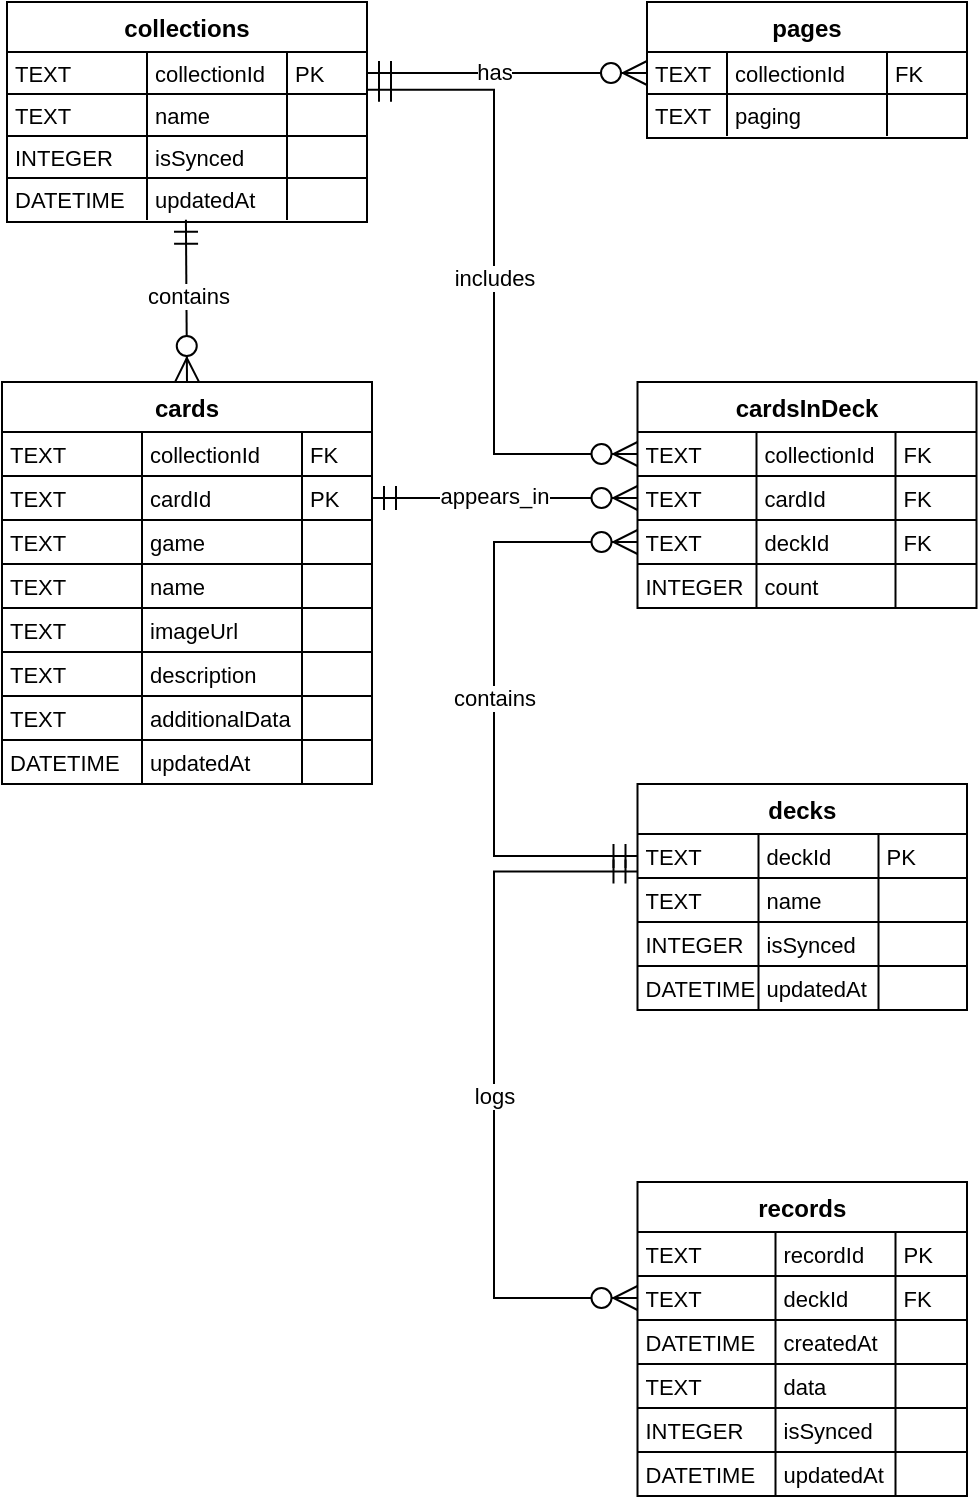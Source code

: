 <mxfile>
    <diagram id="4NlOBaY4NelecVMm24i9" name="Page-1">
        <mxGraphModel dx="-519" dy="489" grid="1" gridSize="10" guides="1" tooltips="1" connect="1" arrows="1" fold="1" page="1" pageScale="1" pageWidth="1100" pageHeight="850" math="0" shadow="0">
            <root>
                <mxCell id="0"/>
                <mxCell id="1" parent="0"/>
                <mxCell id="246" value="pages" style="shape=table;startSize=25;container=1;collapsible=0;childLayout=tableLayout;fixedRows=1;rowLines=1;fontStyle=1;align=center;resizeLast=1;fillColor=default;" parent="1" vertex="1">
                    <mxGeometry x="1728.5" y="52" width="160" height="68" as="geometry"/>
                </mxCell>
                <mxCell id="247" style="shape=tableRow;horizontal=0;startSize=0;swimlaneHead=0;swimlaneBody=0;fillColor=none;collapsible=0;dropTarget=0;points=[[0,0.5],[1,0.5]];portConstraint=eastwest;top=0;left=0;right=0;bottom=0;" parent="246" vertex="1">
                    <mxGeometry y="25" width="160" height="21" as="geometry"/>
                </mxCell>
                <mxCell id="248" value="TEXT" style="shape=partialRectangle;connectable=0;fillColor=none;top=0;left=0;bottom=0;right=0;align=left;spacingLeft=2;overflow=hidden;fontSize=11;" parent="247" vertex="1">
                    <mxGeometry width="40" height="21" as="geometry">
                        <mxRectangle width="40" height="21" as="alternateBounds"/>
                    </mxGeometry>
                </mxCell>
                <mxCell id="249" value="collectionId" style="shape=partialRectangle;connectable=0;fillColor=none;top=0;left=0;bottom=0;right=0;align=left;spacingLeft=2;overflow=hidden;fontSize=11;" parent="247" vertex="1">
                    <mxGeometry x="40" width="80" height="21" as="geometry">
                        <mxRectangle width="80" height="21" as="alternateBounds"/>
                    </mxGeometry>
                </mxCell>
                <mxCell id="250" value="FK" style="shape=partialRectangle;connectable=0;fillColor=none;top=0;left=0;bottom=0;right=0;align=left;spacingLeft=2;overflow=hidden;fontSize=11;" parent="247" vertex="1">
                    <mxGeometry x="120" width="40" height="21" as="geometry">
                        <mxRectangle width="40" height="21" as="alternateBounds"/>
                    </mxGeometry>
                </mxCell>
                <mxCell id="251" style="shape=tableRow;horizontal=0;startSize=0;swimlaneHead=0;swimlaneBody=0;fillColor=none;collapsible=0;dropTarget=0;points=[[0,0.5],[1,0.5]];portConstraint=eastwest;top=0;left=0;right=0;bottom=0;" parent="246" vertex="1">
                    <mxGeometry y="46" width="160" height="21" as="geometry"/>
                </mxCell>
                <mxCell id="252" value="TEXT" style="shape=partialRectangle;connectable=0;fillColor=none;top=0;left=0;bottom=0;right=0;align=left;spacingLeft=2;overflow=hidden;fontSize=11;" parent="251" vertex="1">
                    <mxGeometry width="40" height="21" as="geometry">
                        <mxRectangle width="40" height="21" as="alternateBounds"/>
                    </mxGeometry>
                </mxCell>
                <mxCell id="253" value="paging" style="shape=partialRectangle;connectable=0;fillColor=none;top=0;left=0;bottom=0;right=0;align=left;spacingLeft=2;overflow=hidden;fontSize=11;" parent="251" vertex="1">
                    <mxGeometry x="40" width="80" height="21" as="geometry">
                        <mxRectangle width="80" height="21" as="alternateBounds"/>
                    </mxGeometry>
                </mxCell>
                <mxCell id="254" value="" style="shape=partialRectangle;connectable=0;fillColor=none;top=0;left=0;bottom=0;right=0;align=left;spacingLeft=2;overflow=hidden;fontSize=11;" parent="251" vertex="1">
                    <mxGeometry x="120" width="40" height="21" as="geometry">
                        <mxRectangle width="40" height="21" as="alternateBounds"/>
                    </mxGeometry>
                </mxCell>
                <mxCell id="255" value="records" style="shape=table;startSize=25;container=1;collapsible=0;childLayout=tableLayout;fixedRows=1;rowLines=1;fontStyle=1;align=center;resizeLast=1;fillColor=default;" parent="1" vertex="1">
                    <mxGeometry x="1723.75" y="642" width="164.75" height="157" as="geometry"/>
                </mxCell>
                <mxCell id="256" style="shape=tableRow;horizontal=0;startSize=0;swimlaneHead=0;swimlaneBody=0;fillColor=none;collapsible=0;dropTarget=0;points=[[0,0.5],[1,0.5]];portConstraint=eastwest;top=0;left=0;right=0;bottom=0;" parent="255" vertex="1">
                    <mxGeometry y="25" width="164.75" height="22" as="geometry"/>
                </mxCell>
                <mxCell id="257" value="TEXT" style="shape=partialRectangle;connectable=0;fillColor=none;top=0;left=0;bottom=0;right=0;align=left;spacingLeft=2;overflow=hidden;fontSize=11;" parent="256" vertex="1">
                    <mxGeometry width="69" height="22" as="geometry">
                        <mxRectangle width="69" height="22" as="alternateBounds"/>
                    </mxGeometry>
                </mxCell>
                <mxCell id="258" value="recordId" style="shape=partialRectangle;connectable=0;fillColor=none;top=0;left=0;bottom=0;right=0;align=left;spacingLeft=2;overflow=hidden;fontSize=11;" parent="256" vertex="1">
                    <mxGeometry x="69" width="60" height="22" as="geometry">
                        <mxRectangle width="60" height="22" as="alternateBounds"/>
                    </mxGeometry>
                </mxCell>
                <mxCell id="259" value="PK" style="shape=partialRectangle;connectable=0;fillColor=none;top=0;left=0;bottom=0;right=0;align=left;spacingLeft=2;overflow=hidden;fontSize=11;" parent="256" vertex="1">
                    <mxGeometry x="129" width="35.75" height="22" as="geometry">
                        <mxRectangle width="35.75" height="22" as="alternateBounds"/>
                    </mxGeometry>
                </mxCell>
                <mxCell id="423" style="shape=tableRow;horizontal=0;startSize=0;swimlaneHead=0;swimlaneBody=0;fillColor=none;collapsible=0;dropTarget=0;points=[[0,0.5],[1,0.5]];portConstraint=eastwest;top=0;left=0;right=0;bottom=0;" parent="255" vertex="1">
                    <mxGeometry y="47" width="164.75" height="22" as="geometry"/>
                </mxCell>
                <mxCell id="424" value="TEXT" style="shape=partialRectangle;connectable=0;fillColor=none;top=0;left=0;bottom=0;right=0;align=left;spacingLeft=2;overflow=hidden;fontSize=11;" parent="423" vertex="1">
                    <mxGeometry width="69" height="22" as="geometry">
                        <mxRectangle width="69" height="22" as="alternateBounds"/>
                    </mxGeometry>
                </mxCell>
                <mxCell id="425" value="deckId" style="shape=partialRectangle;connectable=0;fillColor=none;top=0;left=0;bottom=0;right=0;align=left;spacingLeft=2;overflow=hidden;fontSize=11;" parent="423" vertex="1">
                    <mxGeometry x="69" width="60" height="22" as="geometry">
                        <mxRectangle width="60" height="22" as="alternateBounds"/>
                    </mxGeometry>
                </mxCell>
                <mxCell id="426" value="FK" style="shape=partialRectangle;connectable=0;fillColor=none;top=0;left=0;bottom=0;right=0;align=left;spacingLeft=2;overflow=hidden;fontSize=11;" parent="423" vertex="1">
                    <mxGeometry x="129" width="35.75" height="22" as="geometry">
                        <mxRectangle width="35.75" height="22" as="alternateBounds"/>
                    </mxGeometry>
                </mxCell>
                <mxCell id="260" style="shape=tableRow;horizontal=0;startSize=0;swimlaneHead=0;swimlaneBody=0;fillColor=none;collapsible=0;dropTarget=0;points=[[0,0.5],[1,0.5]];portConstraint=eastwest;top=0;left=0;right=0;bottom=0;" parent="255" vertex="1">
                    <mxGeometry y="69" width="164.75" height="22" as="geometry"/>
                </mxCell>
                <mxCell id="261" value="DATETIME" style="shape=partialRectangle;connectable=0;fillColor=none;top=0;left=0;bottom=0;right=0;align=left;spacingLeft=2;overflow=hidden;fontSize=11;" parent="260" vertex="1">
                    <mxGeometry width="69" height="22" as="geometry">
                        <mxRectangle width="69" height="22" as="alternateBounds"/>
                    </mxGeometry>
                </mxCell>
                <mxCell id="262" value="createdAt" style="shape=partialRectangle;connectable=0;fillColor=none;top=0;left=0;bottom=0;right=0;align=left;spacingLeft=2;overflow=hidden;fontSize=11;" parent="260" vertex="1">
                    <mxGeometry x="69" width="60" height="22" as="geometry">
                        <mxRectangle width="60" height="22" as="alternateBounds"/>
                    </mxGeometry>
                </mxCell>
                <mxCell id="263" value="" style="shape=partialRectangle;connectable=0;fillColor=none;top=0;left=0;bottom=0;right=0;align=left;spacingLeft=2;overflow=hidden;fontSize=11;" parent="260" vertex="1">
                    <mxGeometry x="129" width="35.75" height="22" as="geometry">
                        <mxRectangle width="35.75" height="22" as="alternateBounds"/>
                    </mxGeometry>
                </mxCell>
                <mxCell id="264" style="shape=tableRow;horizontal=0;startSize=0;swimlaneHead=0;swimlaneBody=0;fillColor=none;collapsible=0;dropTarget=0;points=[[0,0.5],[1,0.5]];portConstraint=eastwest;top=0;left=0;right=0;bottom=0;" parent="255" vertex="1">
                    <mxGeometry y="91" width="164.75" height="22" as="geometry"/>
                </mxCell>
                <mxCell id="265" value="TEXT" style="shape=partialRectangle;connectable=0;fillColor=none;top=0;left=0;bottom=0;right=0;align=left;spacingLeft=2;overflow=hidden;fontSize=11;" parent="264" vertex="1">
                    <mxGeometry width="69" height="22" as="geometry">
                        <mxRectangle width="69" height="22" as="alternateBounds"/>
                    </mxGeometry>
                </mxCell>
                <mxCell id="266" value="data" style="shape=partialRectangle;connectable=0;fillColor=none;top=0;left=0;bottom=0;right=0;align=left;spacingLeft=2;overflow=hidden;fontSize=11;" parent="264" vertex="1">
                    <mxGeometry x="69" width="60" height="22" as="geometry">
                        <mxRectangle width="60" height="22" as="alternateBounds"/>
                    </mxGeometry>
                </mxCell>
                <mxCell id="267" value="" style="shape=partialRectangle;connectable=0;fillColor=none;top=0;left=0;bottom=0;right=0;align=left;spacingLeft=2;overflow=hidden;fontSize=11;" parent="264" vertex="1">
                    <mxGeometry x="129" width="35.75" height="22" as="geometry">
                        <mxRectangle width="35.75" height="22" as="alternateBounds"/>
                    </mxGeometry>
                </mxCell>
                <mxCell id="431" style="shape=tableRow;horizontal=0;startSize=0;swimlaneHead=0;swimlaneBody=0;fillColor=none;collapsible=0;dropTarget=0;points=[[0,0.5],[1,0.5]];portConstraint=eastwest;top=0;left=0;right=0;bottom=0;" parent="255" vertex="1">
                    <mxGeometry y="113" width="164.75" height="22" as="geometry"/>
                </mxCell>
                <mxCell id="432" value="INTEGER" style="shape=partialRectangle;connectable=0;fillColor=none;top=0;left=0;bottom=0;right=0;align=left;spacingLeft=2;overflow=hidden;fontSize=11;" parent="431" vertex="1">
                    <mxGeometry width="69" height="22" as="geometry">
                        <mxRectangle width="69" height="22" as="alternateBounds"/>
                    </mxGeometry>
                </mxCell>
                <mxCell id="433" value="isSynced" style="shape=partialRectangle;connectable=0;fillColor=none;top=0;left=0;bottom=0;right=0;align=left;spacingLeft=2;overflow=hidden;fontSize=11;" parent="431" vertex="1">
                    <mxGeometry x="69" width="60" height="22" as="geometry">
                        <mxRectangle width="60" height="22" as="alternateBounds"/>
                    </mxGeometry>
                </mxCell>
                <mxCell id="434" style="shape=partialRectangle;connectable=0;fillColor=none;top=0;left=0;bottom=0;right=0;align=left;spacingLeft=2;overflow=hidden;fontSize=11;" parent="431" vertex="1">
                    <mxGeometry x="129" width="35.75" height="22" as="geometry">
                        <mxRectangle width="35.75" height="22" as="alternateBounds"/>
                    </mxGeometry>
                </mxCell>
                <mxCell id="427" style="shape=tableRow;horizontal=0;startSize=0;swimlaneHead=0;swimlaneBody=0;fillColor=none;collapsible=0;dropTarget=0;points=[[0,0.5],[1,0.5]];portConstraint=eastwest;top=0;left=0;right=0;bottom=0;" parent="255" vertex="1">
                    <mxGeometry y="135" width="164.75" height="22" as="geometry"/>
                </mxCell>
                <mxCell id="428" value="DATETIME" style="shape=partialRectangle;connectable=0;fillColor=none;top=0;left=0;bottom=0;right=0;align=left;spacingLeft=2;overflow=hidden;fontSize=11;" parent="427" vertex="1">
                    <mxGeometry width="69" height="22" as="geometry">
                        <mxRectangle width="69" height="22" as="alternateBounds"/>
                    </mxGeometry>
                </mxCell>
                <mxCell id="429" value="updatedAt" style="shape=partialRectangle;connectable=0;fillColor=none;top=0;left=0;bottom=0;right=0;align=left;spacingLeft=2;overflow=hidden;fontSize=11;" parent="427" vertex="1">
                    <mxGeometry x="69" width="60" height="22" as="geometry">
                        <mxRectangle width="60" height="22" as="alternateBounds"/>
                    </mxGeometry>
                </mxCell>
                <mxCell id="430" style="shape=partialRectangle;connectable=0;fillColor=none;top=0;left=0;bottom=0;right=0;align=left;spacingLeft=2;overflow=hidden;fontSize=11;" parent="427" vertex="1">
                    <mxGeometry x="129" width="35.75" height="22" as="geometry">
                        <mxRectangle width="35.75" height="22" as="alternateBounds"/>
                    </mxGeometry>
                </mxCell>
                <mxCell id="305" value="" style="startArrow=ERmandOne;startSize=10;;endArrow=ERzeroToMany;endSize=10;;exitX=1;exitY=0.901;entryX=0;entryY=0.5;rounded=0;entryDx=0;entryDy=0;exitDx=0;exitDy=0;edgeStyle=orthogonalEdgeStyle;exitPerimeter=0;" parent="1" source="311" target="350" edge="1">
                    <mxGeometry relative="1" as="geometry">
                        <Array as="points">
                            <mxPoint x="1652" y="96"/>
                            <mxPoint x="1652" y="278"/>
                        </Array>
                    </mxGeometry>
                </mxCell>
                <mxCell id="376" value="&lt;span style=&quot;color: rgb(0, 0, 0);&quot;&gt;includes&lt;/span&gt;" style="edgeLabel;html=1;align=center;verticalAlign=middle;resizable=0;points=[];" parent="305" vertex="1" connectable="0">
                    <mxGeometry x="-0.055" y="-2" relative="1" as="geometry">
                        <mxPoint x="2" y="7" as="offset"/>
                    </mxGeometry>
                </mxCell>
                <mxCell id="306" value="" style="startArrow=ERmandOne;startSize=10;;endArrow=ERzeroToMany;endSize=10;;exitX=1;exitY=0.5;rounded=0;exitDx=0;exitDy=0;entryX=0;entryY=0.5;entryDx=0;entryDy=0;edgeStyle=orthogonalEdgeStyle;" parent="1" source="311" target="247" edge="1">
                    <mxGeometry x="0.01" relative="1" as="geometry">
                        <mxPoint as="offset"/>
                        <mxPoint x="1283.5" y="248" as="targetPoint"/>
                    </mxGeometry>
                </mxCell>
                <mxCell id="307" value="&lt;span style=&quot;color: rgb(0, 0, 0);&quot;&gt;has&lt;/span&gt;" style="edgeLabel;html=1;align=center;verticalAlign=middle;resizable=0;points=[];labelBackgroundColor=default;" parent="306" vertex="1" connectable="0">
                    <mxGeometry x="-0.118" relative="1" as="geometry">
                        <mxPoint x="2" y="-1" as="offset"/>
                    </mxGeometry>
                </mxCell>
                <mxCell id="308" value="" style="curved=1;startArrow=ERmandOne;startSize=10;;endArrow=ERzeroToMany;endSize=10;;exitX=0.497;exitY=0.994;rounded=0;exitDx=0;exitDy=0;exitPerimeter=0;entryX=0.5;entryY=0;entryDx=0;entryDy=0;" parent="1" source="319" target="323" edge="1">
                    <mxGeometry x="0.157" y="-23" relative="1" as="geometry">
                        <Array as="points"/>
                        <mxPoint x="1146.7" y="103.7" as="sourcePoint"/>
                        <mxPoint x="1276.862" y="249.381" as="targetPoint"/>
                        <mxPoint as="offset"/>
                    </mxGeometry>
                </mxCell>
                <mxCell id="375" value="&lt;span style=&quot;color: rgb(0, 0, 0);&quot;&gt;contains&lt;/span&gt;" style="edgeLabel;html=1;align=center;verticalAlign=middle;resizable=0;points=[];" parent="308" vertex="1" connectable="0">
                    <mxGeometry x="-0.116" y="-1" relative="1" as="geometry">
                        <mxPoint x="2" y="2" as="offset"/>
                    </mxGeometry>
                </mxCell>
                <mxCell id="310" value="collections" style="shape=table;startSize=25;container=1;collapsible=0;childLayout=tableLayout;fixedRows=1;rowLines=1;fontStyle=1;align=center;resizeLast=1;fillColor=default;" parent="1" vertex="1">
                    <mxGeometry x="1408.5" y="52" width="180" height="110" as="geometry"/>
                </mxCell>
                <mxCell id="311" style="shape=tableRow;horizontal=0;startSize=0;swimlaneHead=0;swimlaneBody=0;fillColor=none;collapsible=0;dropTarget=0;points=[[0,0.5],[1,0.5]];portConstraint=eastwest;top=0;left=0;right=0;bottom=0;" parent="310" vertex="1">
                    <mxGeometry y="25" width="180" height="21" as="geometry"/>
                </mxCell>
                <mxCell id="312" value="TEXT" style="shape=partialRectangle;connectable=0;fillColor=none;top=0;left=0;bottom=0;right=0;align=left;spacingLeft=2;overflow=hidden;fontSize=11;" parent="311" vertex="1">
                    <mxGeometry width="70" height="21" as="geometry">
                        <mxRectangle width="70" height="21" as="alternateBounds"/>
                    </mxGeometry>
                </mxCell>
                <mxCell id="313" value="collectionId" style="shape=partialRectangle;connectable=0;fillColor=none;top=0;left=0;bottom=0;right=0;align=left;spacingLeft=2;overflow=hidden;fontSize=11;" parent="311" vertex="1">
                    <mxGeometry x="70" width="70" height="21" as="geometry">
                        <mxRectangle width="70" height="21" as="alternateBounds"/>
                    </mxGeometry>
                </mxCell>
                <mxCell id="314" value="PK" style="shape=partialRectangle;connectable=0;fillColor=none;top=0;left=0;bottom=0;right=0;align=left;spacingLeft=2;overflow=hidden;fontSize=11;" parent="311" vertex="1">
                    <mxGeometry x="140" width="40" height="21" as="geometry">
                        <mxRectangle width="40" height="21" as="alternateBounds"/>
                    </mxGeometry>
                </mxCell>
                <mxCell id="315" style="shape=tableRow;horizontal=0;startSize=0;swimlaneHead=0;swimlaneBody=0;fillColor=none;collapsible=0;dropTarget=0;points=[[0,0.5],[1,0.5]];portConstraint=eastwest;top=0;left=0;right=0;bottom=0;" parent="310" vertex="1">
                    <mxGeometry y="46" width="180" height="21" as="geometry"/>
                </mxCell>
                <mxCell id="316" value="TEXT" style="shape=partialRectangle;connectable=0;fillColor=none;top=0;left=0;bottom=0;right=0;align=left;spacingLeft=2;overflow=hidden;fontSize=11;" parent="315" vertex="1">
                    <mxGeometry width="70" height="21" as="geometry">
                        <mxRectangle width="70" height="21" as="alternateBounds"/>
                    </mxGeometry>
                </mxCell>
                <mxCell id="317" value="name" style="shape=partialRectangle;connectable=0;fillColor=none;top=0;left=0;bottom=0;right=0;align=left;spacingLeft=2;overflow=hidden;fontSize=11;" parent="315" vertex="1">
                    <mxGeometry x="70" width="70" height="21" as="geometry">
                        <mxRectangle width="70" height="21" as="alternateBounds"/>
                    </mxGeometry>
                </mxCell>
                <mxCell id="318" value="" style="shape=partialRectangle;connectable=0;fillColor=none;top=0;left=0;bottom=0;right=0;align=left;spacingLeft=2;overflow=hidden;fontSize=11;" parent="315" vertex="1">
                    <mxGeometry x="140" width="40" height="21" as="geometry">
                        <mxRectangle width="40" height="21" as="alternateBounds"/>
                    </mxGeometry>
                </mxCell>
                <mxCell id="397" style="shape=tableRow;horizontal=0;startSize=0;swimlaneHead=0;swimlaneBody=0;fillColor=none;collapsible=0;dropTarget=0;points=[[0,0.5],[1,0.5]];portConstraint=eastwest;top=0;left=0;right=0;bottom=0;" parent="310" vertex="1">
                    <mxGeometry y="67" width="180" height="21" as="geometry"/>
                </mxCell>
                <mxCell id="398" value="INTEGER" style="shape=partialRectangle;connectable=0;fillColor=none;top=0;left=0;bottom=0;right=0;align=left;spacingLeft=2;overflow=hidden;fontSize=11;" parent="397" vertex="1">
                    <mxGeometry width="70" height="21" as="geometry">
                        <mxRectangle width="70" height="21" as="alternateBounds"/>
                    </mxGeometry>
                </mxCell>
                <mxCell id="399" value="isSynced" style="shape=partialRectangle;connectable=0;fillColor=none;top=0;left=0;bottom=0;right=0;align=left;spacingLeft=2;overflow=hidden;fontSize=11;" parent="397" vertex="1">
                    <mxGeometry x="70" width="70" height="21" as="geometry">
                        <mxRectangle width="70" height="21" as="alternateBounds"/>
                    </mxGeometry>
                </mxCell>
                <mxCell id="400" style="shape=partialRectangle;connectable=0;fillColor=none;top=0;left=0;bottom=0;right=0;align=left;spacingLeft=2;overflow=hidden;fontSize=11;" parent="397" vertex="1">
                    <mxGeometry x="140" width="40" height="21" as="geometry">
                        <mxRectangle width="40" height="21" as="alternateBounds"/>
                    </mxGeometry>
                </mxCell>
                <mxCell id="319" style="shape=tableRow;horizontal=0;startSize=0;swimlaneHead=0;swimlaneBody=0;fillColor=none;collapsible=0;dropTarget=0;points=[[0,0.5],[1,0.5]];portConstraint=eastwest;top=0;left=0;right=0;bottom=0;" parent="310" vertex="1">
                    <mxGeometry y="88" width="180" height="21" as="geometry"/>
                </mxCell>
                <mxCell id="320" value="DATETIME" style="shape=partialRectangle;connectable=0;fillColor=none;top=0;left=0;bottom=0;right=0;align=left;spacingLeft=2;overflow=hidden;fontSize=11;" parent="319" vertex="1">
                    <mxGeometry width="70" height="21" as="geometry">
                        <mxRectangle width="70" height="21" as="alternateBounds"/>
                    </mxGeometry>
                </mxCell>
                <mxCell id="321" value="updatedAt" style="shape=partialRectangle;connectable=0;fillColor=none;top=0;left=0;bottom=0;right=0;align=left;spacingLeft=2;overflow=hidden;fontSize=11;" parent="319" vertex="1">
                    <mxGeometry x="70" width="70" height="21" as="geometry">
                        <mxRectangle width="70" height="21" as="alternateBounds"/>
                    </mxGeometry>
                </mxCell>
                <mxCell id="322" value="" style="shape=partialRectangle;connectable=0;fillColor=none;top=0;left=0;bottom=0;right=0;align=left;spacingLeft=2;overflow=hidden;fontSize=11;" parent="319" vertex="1">
                    <mxGeometry x="140" width="40" height="21" as="geometry">
                        <mxRectangle width="40" height="21" as="alternateBounds"/>
                    </mxGeometry>
                </mxCell>
                <mxCell id="323" value="cards" style="shape=table;startSize=25;container=1;collapsible=0;childLayout=tableLayout;fixedRows=1;rowLines=1;fontStyle=1;align=center;resizeLast=1;fillColor=default;gradientColor=none;" parent="1" vertex="1">
                    <mxGeometry x="1406" y="242" width="185" height="201" as="geometry"/>
                </mxCell>
                <mxCell id="401" style="shape=tableRow;horizontal=0;startSize=0;swimlaneHead=0;swimlaneBody=0;fillColor=none;collapsible=0;dropTarget=0;points=[[0,0.5],[1,0.5]];portConstraint=eastwest;top=0;left=0;right=0;bottom=0;" parent="323" vertex="1">
                    <mxGeometry y="25" width="185" height="22" as="geometry"/>
                </mxCell>
                <mxCell id="402" value="TEXT" style="shape=partialRectangle;connectable=0;fillColor=none;top=0;left=0;bottom=0;right=0;align=left;spacingLeft=2;overflow=hidden;fontSize=11;" parent="401" vertex="1">
                    <mxGeometry width="70" height="22" as="geometry">
                        <mxRectangle width="70" height="22" as="alternateBounds"/>
                    </mxGeometry>
                </mxCell>
                <mxCell id="403" value="collectionId" style="shape=partialRectangle;connectable=0;fillColor=none;top=0;left=0;bottom=0;right=0;align=left;spacingLeft=2;overflow=hidden;fontSize=11;" parent="401" vertex="1">
                    <mxGeometry x="70" width="80" height="22" as="geometry">
                        <mxRectangle width="80" height="22" as="alternateBounds"/>
                    </mxGeometry>
                </mxCell>
                <mxCell id="404" value="FK" style="shape=partialRectangle;connectable=0;fillColor=none;top=0;left=0;bottom=0;right=0;align=left;spacingLeft=2;overflow=hidden;fontSize=11;" parent="401" vertex="1">
                    <mxGeometry x="150" width="35" height="22" as="geometry">
                        <mxRectangle width="35" height="22" as="alternateBounds"/>
                    </mxGeometry>
                </mxCell>
                <mxCell id="324" style="shape=tableRow;horizontal=0;startSize=0;swimlaneHead=0;swimlaneBody=0;fillColor=none;collapsible=0;dropTarget=0;points=[[0,0.5],[1,0.5]];portConstraint=eastwest;top=0;left=0;right=0;bottom=0;" parent="323" vertex="1">
                    <mxGeometry y="47" width="185" height="22" as="geometry"/>
                </mxCell>
                <mxCell id="325" value="TEXT" style="shape=partialRectangle;connectable=0;fillColor=none;top=0;left=0;bottom=0;right=0;align=left;spacingLeft=2;overflow=hidden;fontSize=11;" parent="324" vertex="1">
                    <mxGeometry width="70" height="22" as="geometry">
                        <mxRectangle width="70" height="22" as="alternateBounds"/>
                    </mxGeometry>
                </mxCell>
                <mxCell id="326" value="cardId" style="shape=partialRectangle;connectable=0;fillColor=none;top=0;left=0;bottom=0;right=0;align=left;spacingLeft=2;overflow=hidden;fontSize=11;" parent="324" vertex="1">
                    <mxGeometry x="70" width="80" height="22" as="geometry">
                        <mxRectangle width="80" height="22" as="alternateBounds"/>
                    </mxGeometry>
                </mxCell>
                <mxCell id="327" value="PK" style="shape=partialRectangle;connectable=0;fillColor=none;top=0;left=0;bottom=0;right=0;align=left;spacingLeft=2;overflow=hidden;fontSize=11;" parent="324" vertex="1">
                    <mxGeometry x="150" width="35" height="22" as="geometry">
                        <mxRectangle width="35" height="22" as="alternateBounds"/>
                    </mxGeometry>
                </mxCell>
                <mxCell id="328" style="shape=tableRow;horizontal=0;startSize=0;swimlaneHead=0;swimlaneBody=0;fillColor=none;collapsible=0;dropTarget=0;points=[[0,0.5],[1,0.5]];portConstraint=eastwest;top=0;left=0;right=0;bottom=0;" parent="323" vertex="1">
                    <mxGeometry y="69" width="185" height="22" as="geometry"/>
                </mxCell>
                <mxCell id="329" value="TEXT" style="shape=partialRectangle;connectable=0;fillColor=none;top=0;left=0;bottom=0;right=0;align=left;spacingLeft=2;overflow=hidden;fontSize=11;" parent="328" vertex="1">
                    <mxGeometry width="70" height="22" as="geometry">
                        <mxRectangle width="70" height="22" as="alternateBounds"/>
                    </mxGeometry>
                </mxCell>
                <mxCell id="330" value="game" style="shape=partialRectangle;connectable=0;fillColor=none;top=0;left=0;bottom=0;right=0;align=left;spacingLeft=2;overflow=hidden;fontSize=11;" parent="328" vertex="1">
                    <mxGeometry x="70" width="80" height="22" as="geometry">
                        <mxRectangle width="80" height="22" as="alternateBounds"/>
                    </mxGeometry>
                </mxCell>
                <mxCell id="331" value="" style="shape=partialRectangle;connectable=0;fillColor=none;top=0;left=0;bottom=0;right=0;align=left;spacingLeft=2;overflow=hidden;fontSize=11;" parent="328" vertex="1">
                    <mxGeometry x="150" width="35" height="22" as="geometry">
                        <mxRectangle width="35" height="22" as="alternateBounds"/>
                    </mxGeometry>
                </mxCell>
                <mxCell id="332" style="shape=tableRow;horizontal=0;startSize=0;swimlaneHead=0;swimlaneBody=0;fillColor=none;collapsible=0;dropTarget=0;points=[[0,0.5],[1,0.5]];portConstraint=eastwest;top=0;left=0;right=0;bottom=0;" parent="323" vertex="1">
                    <mxGeometry y="91" width="185" height="22" as="geometry"/>
                </mxCell>
                <mxCell id="333" value="TEXT" style="shape=partialRectangle;connectable=0;fillColor=none;top=0;left=0;bottom=0;right=0;align=left;spacingLeft=2;overflow=hidden;fontSize=11;" parent="332" vertex="1">
                    <mxGeometry width="70" height="22" as="geometry">
                        <mxRectangle width="70" height="22" as="alternateBounds"/>
                    </mxGeometry>
                </mxCell>
                <mxCell id="334" value="name" style="shape=partialRectangle;connectable=0;fillColor=none;top=0;left=0;bottom=0;right=0;align=left;spacingLeft=2;overflow=hidden;fontSize=11;" parent="332" vertex="1">
                    <mxGeometry x="70" width="80" height="22" as="geometry">
                        <mxRectangle width="80" height="22" as="alternateBounds"/>
                    </mxGeometry>
                </mxCell>
                <mxCell id="335" value="" style="shape=partialRectangle;connectable=0;fillColor=none;top=0;left=0;bottom=0;right=0;align=left;spacingLeft=2;overflow=hidden;fontSize=11;" parent="332" vertex="1">
                    <mxGeometry x="150" width="35" height="22" as="geometry">
                        <mxRectangle width="35" height="22" as="alternateBounds"/>
                    </mxGeometry>
                </mxCell>
                <mxCell id="336" style="shape=tableRow;horizontal=0;startSize=0;swimlaneHead=0;swimlaneBody=0;fillColor=none;collapsible=0;dropTarget=0;points=[[0,0.5],[1,0.5]];portConstraint=eastwest;top=0;left=0;right=0;bottom=0;" parent="323" vertex="1">
                    <mxGeometry y="113" width="185" height="22" as="geometry"/>
                </mxCell>
                <mxCell id="337" value="TEXT" style="shape=partialRectangle;connectable=0;fillColor=none;top=0;left=0;bottom=0;right=0;align=left;spacingLeft=2;overflow=hidden;fontSize=11;" parent="336" vertex="1">
                    <mxGeometry width="70" height="22" as="geometry">
                        <mxRectangle width="70" height="22" as="alternateBounds"/>
                    </mxGeometry>
                </mxCell>
                <mxCell id="338" value="imageUrl" style="shape=partialRectangle;connectable=0;fillColor=none;top=0;left=0;bottom=0;right=0;align=left;spacingLeft=2;overflow=hidden;fontSize=11;" parent="336" vertex="1">
                    <mxGeometry x="70" width="80" height="22" as="geometry">
                        <mxRectangle width="80" height="22" as="alternateBounds"/>
                    </mxGeometry>
                </mxCell>
                <mxCell id="339" value="" style="shape=partialRectangle;connectable=0;fillColor=none;top=0;left=0;bottom=0;right=0;align=left;spacingLeft=2;overflow=hidden;fontSize=11;" parent="336" vertex="1">
                    <mxGeometry x="150" width="35" height="22" as="geometry">
                        <mxRectangle width="35" height="22" as="alternateBounds"/>
                    </mxGeometry>
                </mxCell>
                <mxCell id="340" style="shape=tableRow;horizontal=0;startSize=0;swimlaneHead=0;swimlaneBody=0;fillColor=none;collapsible=0;dropTarget=0;points=[[0,0.5],[1,0.5]];portConstraint=eastwest;top=0;left=0;right=0;bottom=0;" parent="323" vertex="1">
                    <mxGeometry y="135" width="185" height="22" as="geometry"/>
                </mxCell>
                <mxCell id="341" value="TEXT" style="shape=partialRectangle;connectable=0;fillColor=none;top=0;left=0;bottom=0;right=0;align=left;spacingLeft=2;overflow=hidden;fontSize=11;" parent="340" vertex="1">
                    <mxGeometry width="70" height="22" as="geometry">
                        <mxRectangle width="70" height="22" as="alternateBounds"/>
                    </mxGeometry>
                </mxCell>
                <mxCell id="342" value="description" style="shape=partialRectangle;connectable=0;fillColor=none;top=0;left=0;bottom=0;right=0;align=left;spacingLeft=2;overflow=hidden;fontSize=11;" parent="340" vertex="1">
                    <mxGeometry x="70" width="80" height="22" as="geometry">
                        <mxRectangle width="80" height="22" as="alternateBounds"/>
                    </mxGeometry>
                </mxCell>
                <mxCell id="343" value="" style="shape=partialRectangle;connectable=0;fillColor=none;top=0;left=0;bottom=0;right=0;align=left;spacingLeft=2;overflow=hidden;fontSize=11;" parent="340" vertex="1">
                    <mxGeometry x="150" width="35" height="22" as="geometry">
                        <mxRectangle width="35" height="22" as="alternateBounds"/>
                    </mxGeometry>
                </mxCell>
                <mxCell id="344" style="shape=tableRow;horizontal=0;startSize=0;swimlaneHead=0;swimlaneBody=0;fillColor=none;collapsible=0;dropTarget=0;points=[[0,0.5],[1,0.5]];portConstraint=eastwest;top=0;left=0;right=0;bottom=0;" parent="323" vertex="1">
                    <mxGeometry y="157" width="185" height="22" as="geometry"/>
                </mxCell>
                <mxCell id="345" value="TEXT" style="shape=partialRectangle;connectable=0;fillColor=none;top=0;left=0;bottom=0;right=0;align=left;spacingLeft=2;overflow=hidden;fontSize=11;" parent="344" vertex="1">
                    <mxGeometry width="70" height="22" as="geometry">
                        <mxRectangle width="70" height="22" as="alternateBounds"/>
                    </mxGeometry>
                </mxCell>
                <mxCell id="346" value="additionalData" style="shape=partialRectangle;connectable=0;fillColor=none;top=0;left=0;bottom=0;right=0;align=left;spacingLeft=2;overflow=hidden;fontSize=11;" parent="344" vertex="1">
                    <mxGeometry x="70" width="80" height="22" as="geometry">
                        <mxRectangle width="80" height="22" as="alternateBounds"/>
                    </mxGeometry>
                </mxCell>
                <mxCell id="347" value="" style="shape=partialRectangle;connectable=0;fillColor=none;top=0;left=0;bottom=0;right=0;align=left;spacingLeft=2;overflow=hidden;fontSize=11;" parent="344" vertex="1">
                    <mxGeometry x="150" width="35" height="22" as="geometry">
                        <mxRectangle width="35" height="22" as="alternateBounds"/>
                    </mxGeometry>
                </mxCell>
                <mxCell id="405" style="shape=tableRow;horizontal=0;startSize=0;swimlaneHead=0;swimlaneBody=0;fillColor=none;collapsible=0;dropTarget=0;points=[[0,0.5],[1,0.5]];portConstraint=eastwest;top=0;left=0;right=0;bottom=0;" parent="323" vertex="1">
                    <mxGeometry y="179" width="185" height="22" as="geometry"/>
                </mxCell>
                <mxCell id="406" value="DATETIME" style="shape=partialRectangle;connectable=0;fillColor=none;top=0;left=0;bottom=0;right=0;align=left;spacingLeft=2;overflow=hidden;fontSize=11;" parent="405" vertex="1">
                    <mxGeometry width="70" height="22" as="geometry">
                        <mxRectangle width="70" height="22" as="alternateBounds"/>
                    </mxGeometry>
                </mxCell>
                <mxCell id="407" value="updatedAt" style="shape=partialRectangle;connectable=0;fillColor=none;top=0;left=0;bottom=0;right=0;align=left;spacingLeft=2;overflow=hidden;fontSize=11;" parent="405" vertex="1">
                    <mxGeometry x="70" width="80" height="22" as="geometry">
                        <mxRectangle width="80" height="22" as="alternateBounds"/>
                    </mxGeometry>
                </mxCell>
                <mxCell id="408" style="shape=partialRectangle;connectable=0;fillColor=none;top=0;left=0;bottom=0;right=0;align=left;spacingLeft=2;overflow=hidden;fontSize=11;" parent="405" vertex="1">
                    <mxGeometry x="150" width="35" height="22" as="geometry">
                        <mxRectangle width="35" height="22" as="alternateBounds"/>
                    </mxGeometry>
                </mxCell>
                <mxCell id="349" value="cardsInDeck" style="shape=table;startSize=25;container=1;collapsible=0;childLayout=tableLayout;fixedRows=1;rowLines=1;fontStyle=1;align=center;resizeLast=1;fillColor=default;" parent="1" vertex="1">
                    <mxGeometry x="1723.75" y="242" width="169.5" height="113" as="geometry"/>
                </mxCell>
                <mxCell id="350" style="shape=tableRow;horizontal=0;startSize=0;swimlaneHead=0;swimlaneBody=0;fillColor=none;collapsible=0;dropTarget=0;points=[[0,0.5],[1,0.5]];portConstraint=eastwest;top=0;left=0;right=0;bottom=0;" parent="349" vertex="1">
                    <mxGeometry y="25" width="169.5" height="22" as="geometry"/>
                </mxCell>
                <mxCell id="351" value="TEXT" style="shape=partialRectangle;connectable=0;fillColor=none;top=0;left=0;bottom=0;right=0;align=left;spacingLeft=2;overflow=hidden;fontSize=11;" parent="350" vertex="1">
                    <mxGeometry width="59.5" height="22" as="geometry">
                        <mxRectangle width="59.5" height="22" as="alternateBounds"/>
                    </mxGeometry>
                </mxCell>
                <mxCell id="352" value="collectionId" style="shape=partialRectangle;connectable=0;fillColor=none;top=0;left=0;bottom=0;right=0;align=left;spacingLeft=2;overflow=hidden;fontSize=11;" parent="350" vertex="1">
                    <mxGeometry x="59.5" width="69.5" height="22" as="geometry">
                        <mxRectangle width="69.5" height="22" as="alternateBounds"/>
                    </mxGeometry>
                </mxCell>
                <mxCell id="353" value="FK" style="shape=partialRectangle;connectable=0;fillColor=none;top=0;left=0;bottom=0;right=0;align=left;spacingLeft=2;overflow=hidden;fontSize=11;" parent="350" vertex="1">
                    <mxGeometry x="129" width="40.5" height="22" as="geometry">
                        <mxRectangle width="40.5" height="22" as="alternateBounds"/>
                    </mxGeometry>
                </mxCell>
                <mxCell id="413" style="shape=tableRow;horizontal=0;startSize=0;swimlaneHead=0;swimlaneBody=0;fillColor=none;collapsible=0;dropTarget=0;points=[[0,0.5],[1,0.5]];portConstraint=eastwest;top=0;left=0;right=0;bottom=0;" parent="349" vertex="1">
                    <mxGeometry y="47" width="169.5" height="22" as="geometry"/>
                </mxCell>
                <mxCell id="414" value="TEXT" style="shape=partialRectangle;connectable=0;fillColor=none;top=0;left=0;bottom=0;right=0;align=left;spacingLeft=2;overflow=hidden;fontSize=11;" parent="413" vertex="1">
                    <mxGeometry width="59.5" height="22" as="geometry">
                        <mxRectangle width="59.5" height="22" as="alternateBounds"/>
                    </mxGeometry>
                </mxCell>
                <mxCell id="415" value="cardId" style="shape=partialRectangle;connectable=0;fillColor=none;top=0;left=0;bottom=0;right=0;align=left;spacingLeft=2;overflow=hidden;fontSize=11;" parent="413" vertex="1">
                    <mxGeometry x="59.5" width="69.5" height="22" as="geometry">
                        <mxRectangle width="69.5" height="22" as="alternateBounds"/>
                    </mxGeometry>
                </mxCell>
                <mxCell id="416" value="FK" style="shape=partialRectangle;connectable=0;fillColor=none;top=0;left=0;bottom=0;right=0;align=left;spacingLeft=2;overflow=hidden;fontSize=11;" parent="413" vertex="1">
                    <mxGeometry x="129" width="40.5" height="22" as="geometry">
                        <mxRectangle width="40.5" height="22" as="alternateBounds"/>
                    </mxGeometry>
                </mxCell>
                <mxCell id="409" style="shape=tableRow;horizontal=0;startSize=0;swimlaneHead=0;swimlaneBody=0;fillColor=none;collapsible=0;dropTarget=0;points=[[0,0.5],[1,0.5]];portConstraint=eastwest;top=0;left=0;right=0;bottom=0;" parent="349" vertex="1">
                    <mxGeometry y="69" width="169.5" height="22" as="geometry"/>
                </mxCell>
                <mxCell id="410" value="TEXT" style="shape=partialRectangle;connectable=0;fillColor=none;top=0;left=0;bottom=0;right=0;align=left;spacingLeft=2;overflow=hidden;fontSize=11;" parent="409" vertex="1">
                    <mxGeometry width="59.5" height="22" as="geometry">
                        <mxRectangle width="59.5" height="22" as="alternateBounds"/>
                    </mxGeometry>
                </mxCell>
                <mxCell id="411" value="deckId" style="shape=partialRectangle;connectable=0;fillColor=none;top=0;left=0;bottom=0;right=0;align=left;spacingLeft=2;overflow=hidden;fontSize=11;" parent="409" vertex="1">
                    <mxGeometry x="59.5" width="69.5" height="22" as="geometry">
                        <mxRectangle width="69.5" height="22" as="alternateBounds"/>
                    </mxGeometry>
                </mxCell>
                <mxCell id="412" value="FK" style="shape=partialRectangle;connectable=0;fillColor=none;top=0;left=0;bottom=0;right=0;align=left;spacingLeft=2;overflow=hidden;fontSize=11;" parent="409" vertex="1">
                    <mxGeometry x="129" width="40.5" height="22" as="geometry">
                        <mxRectangle width="40.5" height="22" as="alternateBounds"/>
                    </mxGeometry>
                </mxCell>
                <mxCell id="354" style="shape=tableRow;horizontal=0;startSize=0;swimlaneHead=0;swimlaneBody=0;fillColor=none;collapsible=0;dropTarget=0;points=[[0,0.5],[1,0.5]];portConstraint=eastwest;top=0;left=0;right=0;bottom=0;" parent="349" vertex="1">
                    <mxGeometry y="91" width="169.5" height="22" as="geometry"/>
                </mxCell>
                <mxCell id="355" value="INTEGER" style="shape=partialRectangle;connectable=0;fillColor=none;top=0;left=0;bottom=0;right=0;align=left;spacingLeft=2;overflow=hidden;fontSize=11;" parent="354" vertex="1">
                    <mxGeometry width="59.5" height="22" as="geometry">
                        <mxRectangle width="59.5" height="22" as="alternateBounds"/>
                    </mxGeometry>
                </mxCell>
                <mxCell id="356" value="count" style="shape=partialRectangle;connectable=0;fillColor=none;top=0;left=0;bottom=0;right=0;align=left;spacingLeft=2;overflow=hidden;fontSize=11;" parent="354" vertex="1">
                    <mxGeometry x="59.5" width="69.5" height="22" as="geometry">
                        <mxRectangle width="69.5" height="22" as="alternateBounds"/>
                    </mxGeometry>
                </mxCell>
                <mxCell id="357" value="" style="shape=partialRectangle;connectable=0;fillColor=none;top=0;left=0;bottom=0;right=0;align=left;spacingLeft=2;overflow=hidden;fontSize=11;" parent="354" vertex="1">
                    <mxGeometry x="129" width="40.5" height="22" as="geometry">
                        <mxRectangle width="40.5" height="22" as="alternateBounds"/>
                    </mxGeometry>
                </mxCell>
                <mxCell id="362" value="decks" style="shape=table;startSize=25;container=1;collapsible=0;childLayout=tableLayout;fixedRows=1;rowLines=1;fontStyle=1;align=center;resizeLast=1;fillColor=default;" parent="1" vertex="1">
                    <mxGeometry x="1723.75" y="443" width="164.75" height="113" as="geometry"/>
                </mxCell>
                <mxCell id="363" style="shape=tableRow;horizontal=0;startSize=0;swimlaneHead=0;swimlaneBody=0;fillColor=none;collapsible=0;dropTarget=0;points=[[0,0.5],[1,0.5]];portConstraint=eastwest;top=0;left=0;right=0;bottom=0;" parent="362" vertex="1">
                    <mxGeometry y="25" width="164.75" height="22" as="geometry"/>
                </mxCell>
                <mxCell id="364" value="TEXT" style="shape=partialRectangle;connectable=0;fillColor=none;top=0;left=0;bottom=0;right=0;align=left;spacingLeft=2;overflow=hidden;fontSize=11;" parent="363" vertex="1">
                    <mxGeometry width="60.5" height="22" as="geometry">
                        <mxRectangle width="60.5" height="22" as="alternateBounds"/>
                    </mxGeometry>
                </mxCell>
                <mxCell id="365" value="deckId" style="shape=partialRectangle;connectable=0;fillColor=none;top=0;left=0;bottom=0;right=0;align=left;spacingLeft=2;overflow=hidden;fontSize=11;" parent="363" vertex="1">
                    <mxGeometry x="60.5" width="60" height="22" as="geometry">
                        <mxRectangle width="60" height="22" as="alternateBounds"/>
                    </mxGeometry>
                </mxCell>
                <mxCell id="366" value="PK" style="shape=partialRectangle;connectable=0;fillColor=none;top=0;left=0;bottom=0;right=0;align=left;spacingLeft=2;overflow=hidden;fontSize=11;" parent="363" vertex="1">
                    <mxGeometry x="120.5" width="44.25" height="22" as="geometry">
                        <mxRectangle width="44.25" height="22" as="alternateBounds"/>
                    </mxGeometry>
                </mxCell>
                <mxCell id="367" style="shape=tableRow;horizontal=0;startSize=0;swimlaneHead=0;swimlaneBody=0;fillColor=none;collapsible=0;dropTarget=0;points=[[0,0.5],[1,0.5]];portConstraint=eastwest;top=0;left=0;right=0;bottom=0;" parent="362" vertex="1">
                    <mxGeometry y="47" width="164.75" height="22" as="geometry"/>
                </mxCell>
                <mxCell id="368" value="TEXT" style="shape=partialRectangle;connectable=0;fillColor=none;top=0;left=0;bottom=0;right=0;align=left;spacingLeft=2;overflow=hidden;fontSize=11;" parent="367" vertex="1">
                    <mxGeometry width="60.5" height="22" as="geometry">
                        <mxRectangle width="60.5" height="22" as="alternateBounds"/>
                    </mxGeometry>
                </mxCell>
                <mxCell id="369" value="name" style="shape=partialRectangle;connectable=0;fillColor=none;top=0;left=0;bottom=0;right=0;align=left;spacingLeft=2;overflow=hidden;fontSize=11;" parent="367" vertex="1">
                    <mxGeometry x="60.5" width="60" height="22" as="geometry">
                        <mxRectangle width="60" height="22" as="alternateBounds"/>
                    </mxGeometry>
                </mxCell>
                <mxCell id="370" value="" style="shape=partialRectangle;connectable=0;fillColor=none;top=0;left=0;bottom=0;right=0;align=left;spacingLeft=2;overflow=hidden;fontSize=11;" parent="367" vertex="1">
                    <mxGeometry x="120.5" width="44.25" height="22" as="geometry">
                        <mxRectangle width="44.25" height="22" as="alternateBounds"/>
                    </mxGeometry>
                </mxCell>
                <mxCell id="371" style="shape=tableRow;horizontal=0;startSize=0;swimlaneHead=0;swimlaneBody=0;fillColor=none;collapsible=0;dropTarget=0;points=[[0,0.5],[1,0.5]];portConstraint=eastwest;top=0;left=0;right=0;bottom=0;" parent="362" vertex="1">
                    <mxGeometry y="69" width="164.75" height="22" as="geometry"/>
                </mxCell>
                <mxCell id="372" value="INTEGER" style="shape=partialRectangle;connectable=0;fillColor=none;top=0;left=0;bottom=0;right=0;align=left;spacingLeft=2;overflow=hidden;fontSize=11;" parent="371" vertex="1">
                    <mxGeometry width="60.5" height="22" as="geometry">
                        <mxRectangle width="60.5" height="22" as="alternateBounds"/>
                    </mxGeometry>
                </mxCell>
                <mxCell id="373" value="isSynced" style="shape=partialRectangle;connectable=0;fillColor=none;top=0;left=0;bottom=0;right=0;align=left;spacingLeft=2;overflow=hidden;fontSize=11;" parent="371" vertex="1">
                    <mxGeometry x="60.5" width="60" height="22" as="geometry">
                        <mxRectangle width="60" height="22" as="alternateBounds"/>
                    </mxGeometry>
                </mxCell>
                <mxCell id="374" value="" style="shape=partialRectangle;connectable=0;fillColor=none;top=0;left=0;bottom=0;right=0;align=left;spacingLeft=2;overflow=hidden;fontSize=11;" parent="371" vertex="1">
                    <mxGeometry x="120.5" width="44.25" height="22" as="geometry">
                        <mxRectangle width="44.25" height="22" as="alternateBounds"/>
                    </mxGeometry>
                </mxCell>
                <mxCell id="419" style="shape=tableRow;horizontal=0;startSize=0;swimlaneHead=0;swimlaneBody=0;fillColor=none;collapsible=0;dropTarget=0;points=[[0,0.5],[1,0.5]];portConstraint=eastwest;top=0;left=0;right=0;bottom=0;" parent="362" vertex="1">
                    <mxGeometry y="91" width="164.75" height="22" as="geometry"/>
                </mxCell>
                <mxCell id="420" value="DATETIME" style="shape=partialRectangle;connectable=0;fillColor=none;top=0;left=0;bottom=0;right=0;align=left;spacingLeft=2;overflow=hidden;fontSize=11;" parent="419" vertex="1">
                    <mxGeometry width="60.5" height="22" as="geometry">
                        <mxRectangle width="60.5" height="22" as="alternateBounds"/>
                    </mxGeometry>
                </mxCell>
                <mxCell id="421" value="updatedAt" style="shape=partialRectangle;connectable=0;fillColor=none;top=0;left=0;bottom=0;right=0;align=left;spacingLeft=2;overflow=hidden;fontSize=11;" parent="419" vertex="1">
                    <mxGeometry x="60.5" width="60" height="22" as="geometry">
                        <mxRectangle width="60" height="22" as="alternateBounds"/>
                    </mxGeometry>
                </mxCell>
                <mxCell id="422" style="shape=partialRectangle;connectable=0;fillColor=none;top=0;left=0;bottom=0;right=0;align=left;spacingLeft=2;overflow=hidden;fontSize=11;" parent="419" vertex="1">
                    <mxGeometry x="120.5" width="44.25" height="22" as="geometry">
                        <mxRectangle width="44.25" height="22" as="alternateBounds"/>
                    </mxGeometry>
                </mxCell>
                <mxCell id="377" value="" style="startArrow=ERmandOne;startSize=10;;endArrow=ERzeroToMany;endSize=10;;rounded=0;entryX=0;entryY=0.5;entryDx=0;entryDy=0;exitX=0;exitY=0.852;exitDx=0;exitDy=0;exitPerimeter=0;edgeStyle=orthogonalEdgeStyle;" parent="1" source="363" target="423" edge="1">
                    <mxGeometry x="0.079" y="24" relative="1" as="geometry">
                        <Array as="points">
                            <mxPoint x="1652" y="487"/>
                            <mxPoint x="1652" y="700"/>
                        </Array>
                        <mxPoint as="offset"/>
                        <mxPoint x="1702" y="521" as="sourcePoint"/>
                        <mxPoint x="1554" y="597" as="targetPoint"/>
                    </mxGeometry>
                </mxCell>
                <mxCell id="378" value="logs" style="edgeLabel;html=1;align=center;verticalAlign=middle;resizable=0;points=[];" parent="377" vertex="1" connectable="0">
                    <mxGeometry x="-0.106" relative="1" as="geometry">
                        <mxPoint y="24" as="offset"/>
                    </mxGeometry>
                </mxCell>
                <mxCell id="379" value="" style="curved=1;startArrow=ERmandOne;startSize=10;;endArrow=ERzeroToMany;endSize=10;;exitX=1;exitY=0.5;entryX=0;entryY=0.5;rounded=0;entryDx=0;entryDy=0;exitDx=0;exitDy=0;" parent="1" source="324" target="413" edge="1">
                    <mxGeometry relative="1" as="geometry">
                        <Array as="points"/>
                        <mxPoint x="1373.5" y="492" as="sourcePoint"/>
                        <mxPoint x="1533.5" y="573" as="targetPoint"/>
                    </mxGeometry>
                </mxCell>
                <mxCell id="380" value="&lt;span style=&quot;color: rgb(0, 0, 0);&quot;&gt;appears_in&lt;/span&gt;" style="edgeLabel;html=1;align=center;verticalAlign=middle;resizable=0;points=[];" parent="379" vertex="1" connectable="0">
                    <mxGeometry x="-0.055" y="-2" relative="1" as="geometry">
                        <mxPoint x="-2" y="-3" as="offset"/>
                    </mxGeometry>
                </mxCell>
                <mxCell id="418" value="" style="startArrow=ERmandOne;startSize=10;;endArrow=ERzeroToMany;endSize=10;;exitX=0;exitY=0.5;rounded=0;exitDx=0;exitDy=0;entryX=0;entryY=0.5;entryDx=0;entryDy=0;edgeStyle=orthogonalEdgeStyle;" parent="1" source="363" target="409" edge="1">
                    <mxGeometry x="0.066" relative="1" as="geometry">
                        <Array as="points">
                            <mxPoint x="1652" y="479"/>
                            <mxPoint x="1652" y="322"/>
                        </Array>
                        <mxPoint as="offset"/>
                        <mxPoint x="1873.5" y="468" as="sourcePoint"/>
                        <mxPoint x="1877.5" y="385" as="targetPoint"/>
                    </mxGeometry>
                </mxCell>
                <mxCell id="435" value="&lt;span style=&quot;color: rgb(0, 0, 0);&quot;&gt;contains&lt;/span&gt;" style="edgeLabel;html=1;align=center;verticalAlign=middle;resizable=0;points=[];" parent="418" vertex="1" connectable="0">
                    <mxGeometry x="0.123" relative="1" as="geometry">
                        <mxPoint y="17" as="offset"/>
                    </mxGeometry>
                </mxCell>
            </root>
        </mxGraphModel>
    </diagram>
</mxfile>